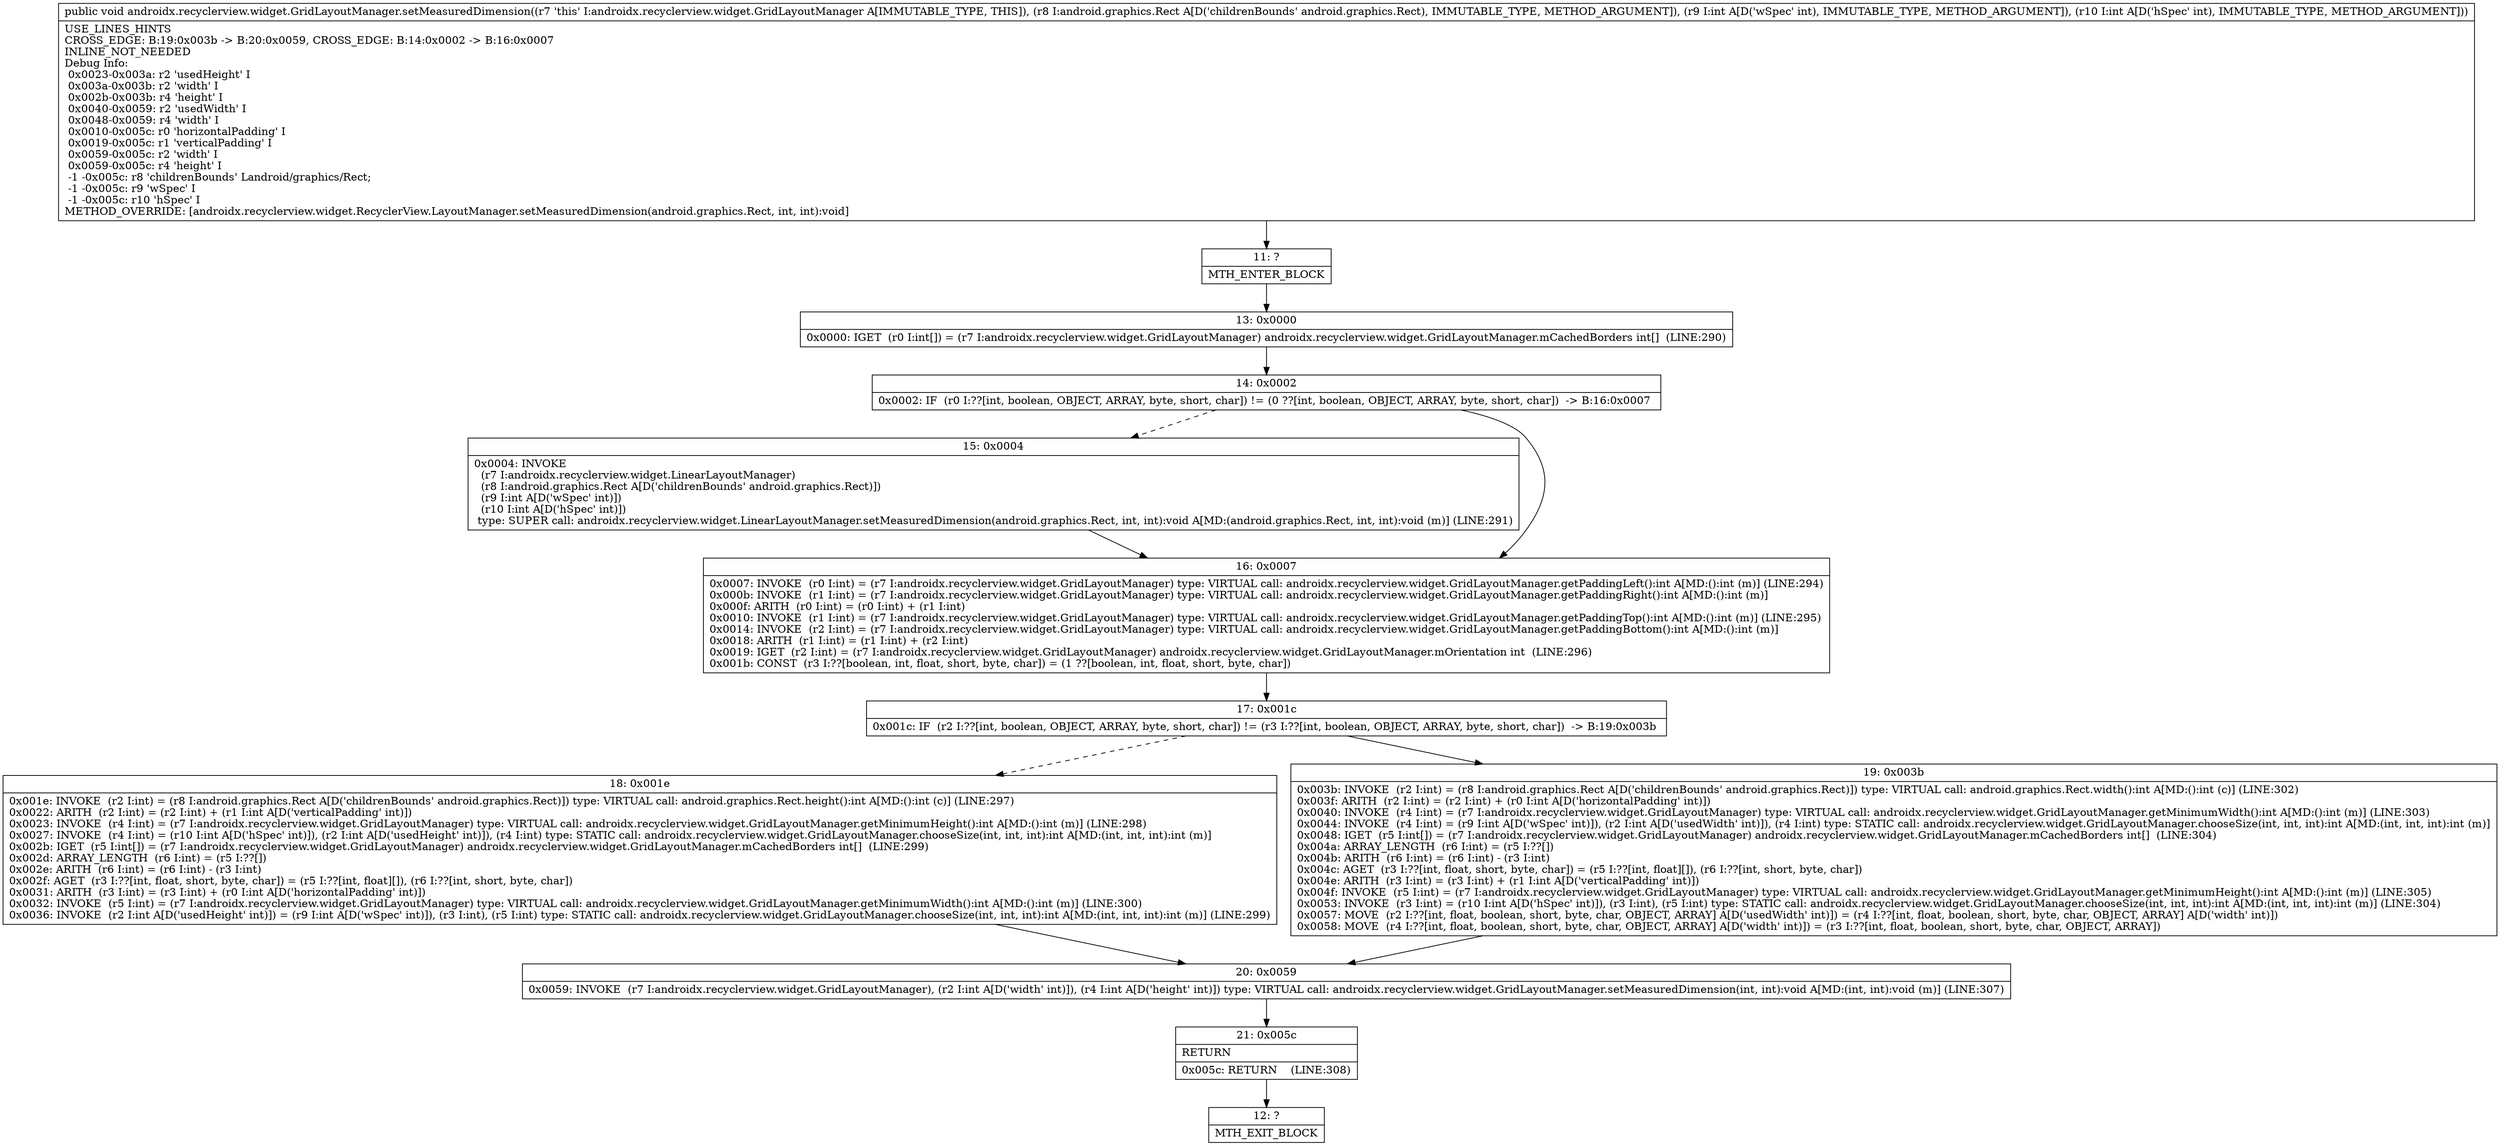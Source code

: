 digraph "CFG forandroidx.recyclerview.widget.GridLayoutManager.setMeasuredDimension(Landroid\/graphics\/Rect;II)V" {
Node_11 [shape=record,label="{11\:\ ?|MTH_ENTER_BLOCK\l}"];
Node_13 [shape=record,label="{13\:\ 0x0000|0x0000: IGET  (r0 I:int[]) = (r7 I:androidx.recyclerview.widget.GridLayoutManager) androidx.recyclerview.widget.GridLayoutManager.mCachedBorders int[]  (LINE:290)\l}"];
Node_14 [shape=record,label="{14\:\ 0x0002|0x0002: IF  (r0 I:??[int, boolean, OBJECT, ARRAY, byte, short, char]) != (0 ??[int, boolean, OBJECT, ARRAY, byte, short, char])  \-\> B:16:0x0007 \l}"];
Node_15 [shape=record,label="{15\:\ 0x0004|0x0004: INVOKE  \l  (r7 I:androidx.recyclerview.widget.LinearLayoutManager)\l  (r8 I:android.graphics.Rect A[D('childrenBounds' android.graphics.Rect)])\l  (r9 I:int A[D('wSpec' int)])\l  (r10 I:int A[D('hSpec' int)])\l type: SUPER call: androidx.recyclerview.widget.LinearLayoutManager.setMeasuredDimension(android.graphics.Rect, int, int):void A[MD:(android.graphics.Rect, int, int):void (m)] (LINE:291)\l}"];
Node_16 [shape=record,label="{16\:\ 0x0007|0x0007: INVOKE  (r0 I:int) = (r7 I:androidx.recyclerview.widget.GridLayoutManager) type: VIRTUAL call: androidx.recyclerview.widget.GridLayoutManager.getPaddingLeft():int A[MD:():int (m)] (LINE:294)\l0x000b: INVOKE  (r1 I:int) = (r7 I:androidx.recyclerview.widget.GridLayoutManager) type: VIRTUAL call: androidx.recyclerview.widget.GridLayoutManager.getPaddingRight():int A[MD:():int (m)]\l0x000f: ARITH  (r0 I:int) = (r0 I:int) + (r1 I:int) \l0x0010: INVOKE  (r1 I:int) = (r7 I:androidx.recyclerview.widget.GridLayoutManager) type: VIRTUAL call: androidx.recyclerview.widget.GridLayoutManager.getPaddingTop():int A[MD:():int (m)] (LINE:295)\l0x0014: INVOKE  (r2 I:int) = (r7 I:androidx.recyclerview.widget.GridLayoutManager) type: VIRTUAL call: androidx.recyclerview.widget.GridLayoutManager.getPaddingBottom():int A[MD:():int (m)]\l0x0018: ARITH  (r1 I:int) = (r1 I:int) + (r2 I:int) \l0x0019: IGET  (r2 I:int) = (r7 I:androidx.recyclerview.widget.GridLayoutManager) androidx.recyclerview.widget.GridLayoutManager.mOrientation int  (LINE:296)\l0x001b: CONST  (r3 I:??[boolean, int, float, short, byte, char]) = (1 ??[boolean, int, float, short, byte, char]) \l}"];
Node_17 [shape=record,label="{17\:\ 0x001c|0x001c: IF  (r2 I:??[int, boolean, OBJECT, ARRAY, byte, short, char]) != (r3 I:??[int, boolean, OBJECT, ARRAY, byte, short, char])  \-\> B:19:0x003b \l}"];
Node_18 [shape=record,label="{18\:\ 0x001e|0x001e: INVOKE  (r2 I:int) = (r8 I:android.graphics.Rect A[D('childrenBounds' android.graphics.Rect)]) type: VIRTUAL call: android.graphics.Rect.height():int A[MD:():int (c)] (LINE:297)\l0x0022: ARITH  (r2 I:int) = (r2 I:int) + (r1 I:int A[D('verticalPadding' int)]) \l0x0023: INVOKE  (r4 I:int) = (r7 I:androidx.recyclerview.widget.GridLayoutManager) type: VIRTUAL call: androidx.recyclerview.widget.GridLayoutManager.getMinimumHeight():int A[MD:():int (m)] (LINE:298)\l0x0027: INVOKE  (r4 I:int) = (r10 I:int A[D('hSpec' int)]), (r2 I:int A[D('usedHeight' int)]), (r4 I:int) type: STATIC call: androidx.recyclerview.widget.GridLayoutManager.chooseSize(int, int, int):int A[MD:(int, int, int):int (m)]\l0x002b: IGET  (r5 I:int[]) = (r7 I:androidx.recyclerview.widget.GridLayoutManager) androidx.recyclerview.widget.GridLayoutManager.mCachedBorders int[]  (LINE:299)\l0x002d: ARRAY_LENGTH  (r6 I:int) = (r5 I:??[]) \l0x002e: ARITH  (r6 I:int) = (r6 I:int) \- (r3 I:int) \l0x002f: AGET  (r3 I:??[int, float, short, byte, char]) = (r5 I:??[int, float][]), (r6 I:??[int, short, byte, char]) \l0x0031: ARITH  (r3 I:int) = (r3 I:int) + (r0 I:int A[D('horizontalPadding' int)]) \l0x0032: INVOKE  (r5 I:int) = (r7 I:androidx.recyclerview.widget.GridLayoutManager) type: VIRTUAL call: androidx.recyclerview.widget.GridLayoutManager.getMinimumWidth():int A[MD:():int (m)] (LINE:300)\l0x0036: INVOKE  (r2 I:int A[D('usedHeight' int)]) = (r9 I:int A[D('wSpec' int)]), (r3 I:int), (r5 I:int) type: STATIC call: androidx.recyclerview.widget.GridLayoutManager.chooseSize(int, int, int):int A[MD:(int, int, int):int (m)] (LINE:299)\l}"];
Node_20 [shape=record,label="{20\:\ 0x0059|0x0059: INVOKE  (r7 I:androidx.recyclerview.widget.GridLayoutManager), (r2 I:int A[D('width' int)]), (r4 I:int A[D('height' int)]) type: VIRTUAL call: androidx.recyclerview.widget.GridLayoutManager.setMeasuredDimension(int, int):void A[MD:(int, int):void (m)] (LINE:307)\l}"];
Node_21 [shape=record,label="{21\:\ 0x005c|RETURN\l|0x005c: RETURN    (LINE:308)\l}"];
Node_12 [shape=record,label="{12\:\ ?|MTH_EXIT_BLOCK\l}"];
Node_19 [shape=record,label="{19\:\ 0x003b|0x003b: INVOKE  (r2 I:int) = (r8 I:android.graphics.Rect A[D('childrenBounds' android.graphics.Rect)]) type: VIRTUAL call: android.graphics.Rect.width():int A[MD:():int (c)] (LINE:302)\l0x003f: ARITH  (r2 I:int) = (r2 I:int) + (r0 I:int A[D('horizontalPadding' int)]) \l0x0040: INVOKE  (r4 I:int) = (r7 I:androidx.recyclerview.widget.GridLayoutManager) type: VIRTUAL call: androidx.recyclerview.widget.GridLayoutManager.getMinimumWidth():int A[MD:():int (m)] (LINE:303)\l0x0044: INVOKE  (r4 I:int) = (r9 I:int A[D('wSpec' int)]), (r2 I:int A[D('usedWidth' int)]), (r4 I:int) type: STATIC call: androidx.recyclerview.widget.GridLayoutManager.chooseSize(int, int, int):int A[MD:(int, int, int):int (m)]\l0x0048: IGET  (r5 I:int[]) = (r7 I:androidx.recyclerview.widget.GridLayoutManager) androidx.recyclerview.widget.GridLayoutManager.mCachedBorders int[]  (LINE:304)\l0x004a: ARRAY_LENGTH  (r6 I:int) = (r5 I:??[]) \l0x004b: ARITH  (r6 I:int) = (r6 I:int) \- (r3 I:int) \l0x004c: AGET  (r3 I:??[int, float, short, byte, char]) = (r5 I:??[int, float][]), (r6 I:??[int, short, byte, char]) \l0x004e: ARITH  (r3 I:int) = (r3 I:int) + (r1 I:int A[D('verticalPadding' int)]) \l0x004f: INVOKE  (r5 I:int) = (r7 I:androidx.recyclerview.widget.GridLayoutManager) type: VIRTUAL call: androidx.recyclerview.widget.GridLayoutManager.getMinimumHeight():int A[MD:():int (m)] (LINE:305)\l0x0053: INVOKE  (r3 I:int) = (r10 I:int A[D('hSpec' int)]), (r3 I:int), (r5 I:int) type: STATIC call: androidx.recyclerview.widget.GridLayoutManager.chooseSize(int, int, int):int A[MD:(int, int, int):int (m)] (LINE:304)\l0x0057: MOVE  (r2 I:??[int, float, boolean, short, byte, char, OBJECT, ARRAY] A[D('usedWidth' int)]) = (r4 I:??[int, float, boolean, short, byte, char, OBJECT, ARRAY] A[D('width' int)]) \l0x0058: MOVE  (r4 I:??[int, float, boolean, short, byte, char, OBJECT, ARRAY] A[D('width' int)]) = (r3 I:??[int, float, boolean, short, byte, char, OBJECT, ARRAY]) \l}"];
MethodNode[shape=record,label="{public void androidx.recyclerview.widget.GridLayoutManager.setMeasuredDimension((r7 'this' I:androidx.recyclerview.widget.GridLayoutManager A[IMMUTABLE_TYPE, THIS]), (r8 I:android.graphics.Rect A[D('childrenBounds' android.graphics.Rect), IMMUTABLE_TYPE, METHOD_ARGUMENT]), (r9 I:int A[D('wSpec' int), IMMUTABLE_TYPE, METHOD_ARGUMENT]), (r10 I:int A[D('hSpec' int), IMMUTABLE_TYPE, METHOD_ARGUMENT]))  | USE_LINES_HINTS\lCROSS_EDGE: B:19:0x003b \-\> B:20:0x0059, CROSS_EDGE: B:14:0x0002 \-\> B:16:0x0007\lINLINE_NOT_NEEDED\lDebug Info:\l  0x0023\-0x003a: r2 'usedHeight' I\l  0x003a\-0x003b: r2 'width' I\l  0x002b\-0x003b: r4 'height' I\l  0x0040\-0x0059: r2 'usedWidth' I\l  0x0048\-0x0059: r4 'width' I\l  0x0010\-0x005c: r0 'horizontalPadding' I\l  0x0019\-0x005c: r1 'verticalPadding' I\l  0x0059\-0x005c: r2 'width' I\l  0x0059\-0x005c: r4 'height' I\l  \-1 \-0x005c: r8 'childrenBounds' Landroid\/graphics\/Rect;\l  \-1 \-0x005c: r9 'wSpec' I\l  \-1 \-0x005c: r10 'hSpec' I\lMETHOD_OVERRIDE: [androidx.recyclerview.widget.RecyclerView.LayoutManager.setMeasuredDimension(android.graphics.Rect, int, int):void]\l}"];
MethodNode -> Node_11;Node_11 -> Node_13;
Node_13 -> Node_14;
Node_14 -> Node_15[style=dashed];
Node_14 -> Node_16;
Node_15 -> Node_16;
Node_16 -> Node_17;
Node_17 -> Node_18[style=dashed];
Node_17 -> Node_19;
Node_18 -> Node_20;
Node_20 -> Node_21;
Node_21 -> Node_12;
Node_19 -> Node_20;
}

